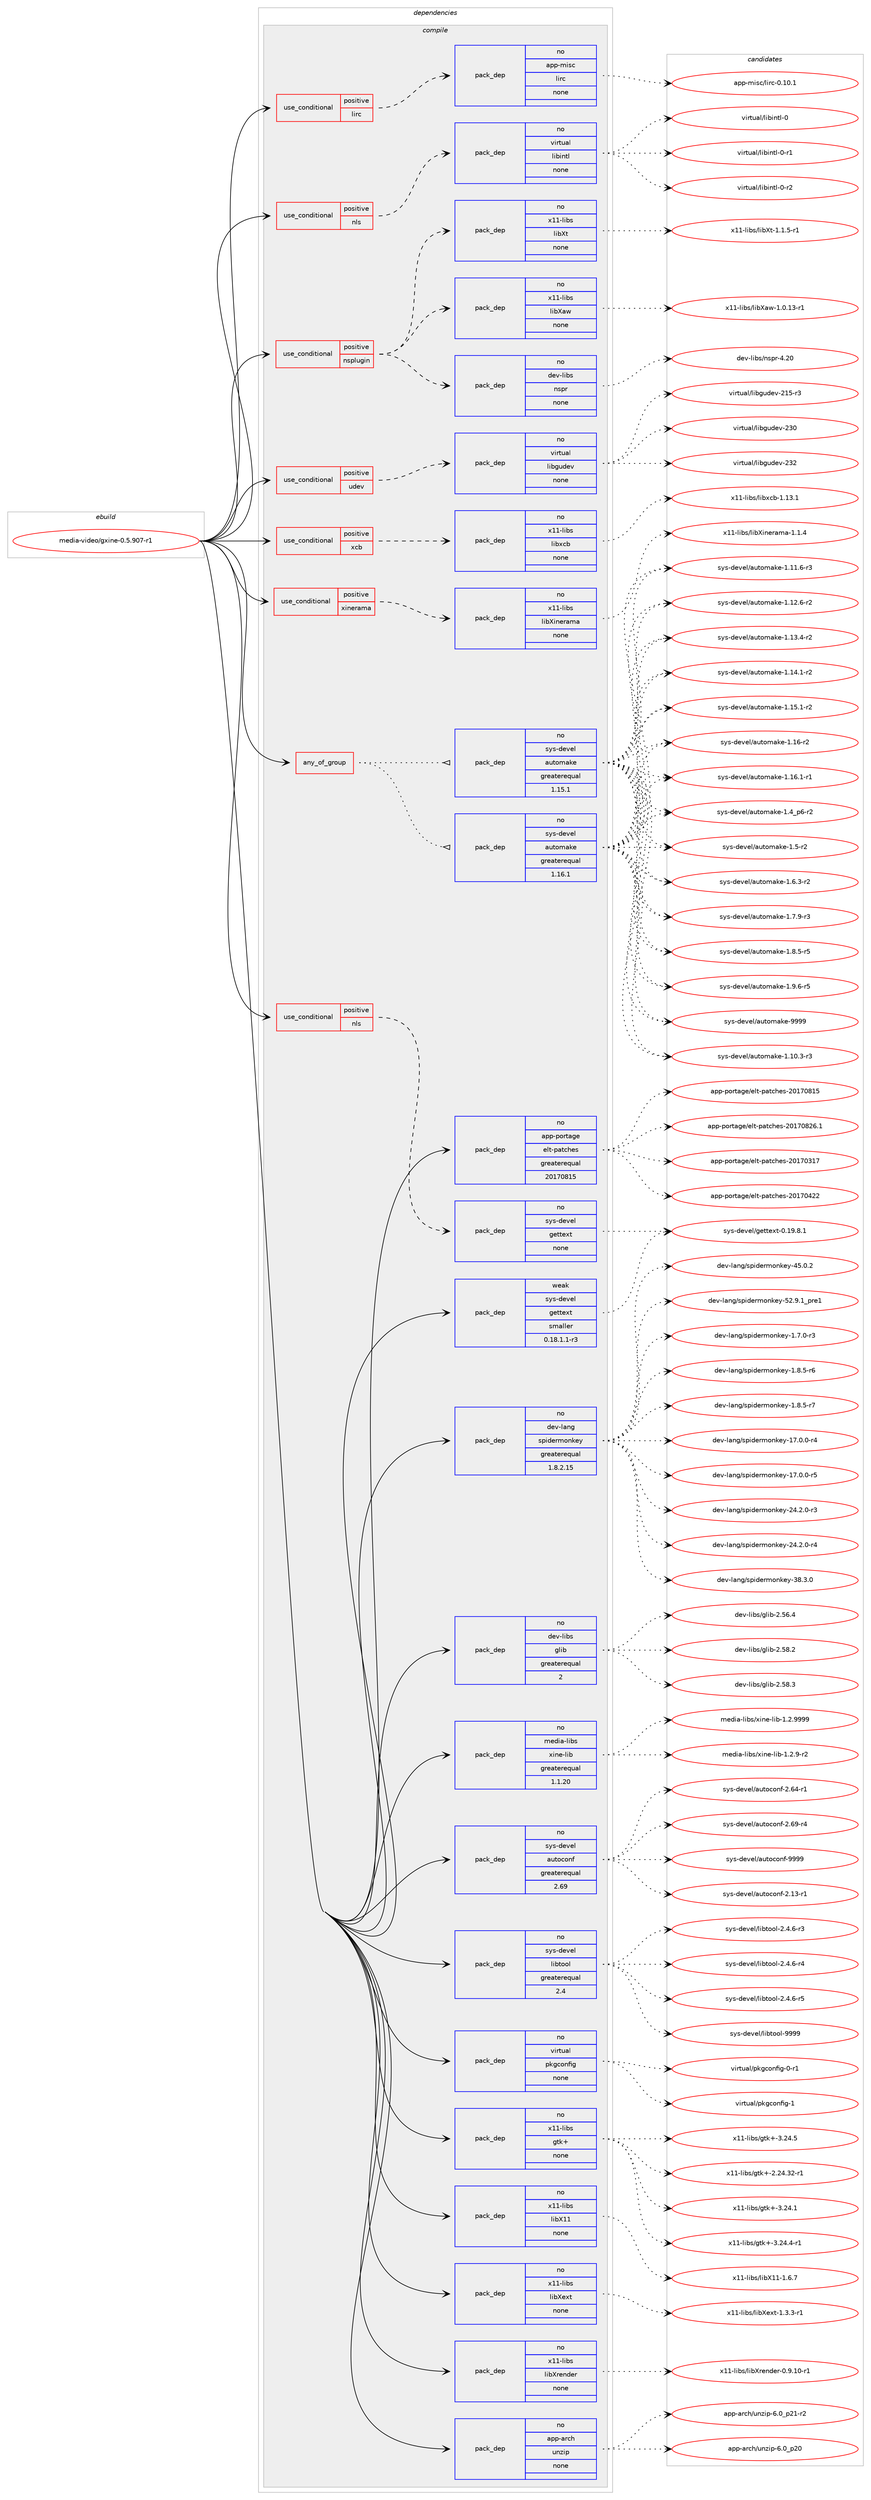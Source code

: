 digraph prolog {

# *************
# Graph options
# *************

newrank=true;
concentrate=true;
compound=true;
graph [rankdir=LR,fontname=Helvetica,fontsize=10,ranksep=1.5];#, ranksep=2.5, nodesep=0.2];
edge  [arrowhead=vee];
node  [fontname=Helvetica,fontsize=10];

# **********
# The ebuild
# **********

subgraph cluster_leftcol {
color=gray;
rank=same;
label=<<i>ebuild</i>>;
id [label="media-video/gxine-0.5.907-r1", color=red, width=4, href="../media-video/gxine-0.5.907-r1.svg"];
}

# ****************
# The dependencies
# ****************

subgraph cluster_midcol {
color=gray;
label=<<i>dependencies</i>>;
subgraph cluster_compile {
fillcolor="#eeeeee";
style=filled;
label=<<i>compile</i>>;
subgraph any25656 {
dependency1637313 [label=<<TABLE BORDER="0" CELLBORDER="1" CELLSPACING="0" CELLPADDING="4"><TR><TD CELLPADDING="10">any_of_group</TD></TR></TABLE>>, shape=none, color=red];subgraph pack1170696 {
dependency1637314 [label=<<TABLE BORDER="0" CELLBORDER="1" CELLSPACING="0" CELLPADDING="4" WIDTH="220"><TR><TD ROWSPAN="6" CELLPADDING="30">pack_dep</TD></TR><TR><TD WIDTH="110">no</TD></TR><TR><TD>sys-devel</TD></TR><TR><TD>automake</TD></TR><TR><TD>greaterequal</TD></TR><TR><TD>1.16.1</TD></TR></TABLE>>, shape=none, color=blue];
}
dependency1637313:e -> dependency1637314:w [weight=20,style="dotted",arrowhead="oinv"];
subgraph pack1170697 {
dependency1637315 [label=<<TABLE BORDER="0" CELLBORDER="1" CELLSPACING="0" CELLPADDING="4" WIDTH="220"><TR><TD ROWSPAN="6" CELLPADDING="30">pack_dep</TD></TR><TR><TD WIDTH="110">no</TD></TR><TR><TD>sys-devel</TD></TR><TR><TD>automake</TD></TR><TR><TD>greaterequal</TD></TR><TR><TD>1.15.1</TD></TR></TABLE>>, shape=none, color=blue];
}
dependency1637313:e -> dependency1637315:w [weight=20,style="dotted",arrowhead="oinv"];
}
id:e -> dependency1637313:w [weight=20,style="solid",arrowhead="vee"];
subgraph cond440191 {
dependency1637316 [label=<<TABLE BORDER="0" CELLBORDER="1" CELLSPACING="0" CELLPADDING="4"><TR><TD ROWSPAN="3" CELLPADDING="10">use_conditional</TD></TR><TR><TD>positive</TD></TR><TR><TD>lirc</TD></TR></TABLE>>, shape=none, color=red];
subgraph pack1170698 {
dependency1637317 [label=<<TABLE BORDER="0" CELLBORDER="1" CELLSPACING="0" CELLPADDING="4" WIDTH="220"><TR><TD ROWSPAN="6" CELLPADDING="30">pack_dep</TD></TR><TR><TD WIDTH="110">no</TD></TR><TR><TD>app-misc</TD></TR><TR><TD>lirc</TD></TR><TR><TD>none</TD></TR><TR><TD></TD></TR></TABLE>>, shape=none, color=blue];
}
dependency1637316:e -> dependency1637317:w [weight=20,style="dashed",arrowhead="vee"];
}
id:e -> dependency1637316:w [weight=20,style="solid",arrowhead="vee"];
subgraph cond440192 {
dependency1637318 [label=<<TABLE BORDER="0" CELLBORDER="1" CELLSPACING="0" CELLPADDING="4"><TR><TD ROWSPAN="3" CELLPADDING="10">use_conditional</TD></TR><TR><TD>positive</TD></TR><TR><TD>nls</TD></TR></TABLE>>, shape=none, color=red];
subgraph pack1170699 {
dependency1637319 [label=<<TABLE BORDER="0" CELLBORDER="1" CELLSPACING="0" CELLPADDING="4" WIDTH="220"><TR><TD ROWSPAN="6" CELLPADDING="30">pack_dep</TD></TR><TR><TD WIDTH="110">no</TD></TR><TR><TD>sys-devel</TD></TR><TR><TD>gettext</TD></TR><TR><TD>none</TD></TR><TR><TD></TD></TR></TABLE>>, shape=none, color=blue];
}
dependency1637318:e -> dependency1637319:w [weight=20,style="dashed",arrowhead="vee"];
}
id:e -> dependency1637318:w [weight=20,style="solid",arrowhead="vee"];
subgraph cond440193 {
dependency1637320 [label=<<TABLE BORDER="0" CELLBORDER="1" CELLSPACING="0" CELLPADDING="4"><TR><TD ROWSPAN="3" CELLPADDING="10">use_conditional</TD></TR><TR><TD>positive</TD></TR><TR><TD>nls</TD></TR></TABLE>>, shape=none, color=red];
subgraph pack1170700 {
dependency1637321 [label=<<TABLE BORDER="0" CELLBORDER="1" CELLSPACING="0" CELLPADDING="4" WIDTH="220"><TR><TD ROWSPAN="6" CELLPADDING="30">pack_dep</TD></TR><TR><TD WIDTH="110">no</TD></TR><TR><TD>virtual</TD></TR><TR><TD>libintl</TD></TR><TR><TD>none</TD></TR><TR><TD></TD></TR></TABLE>>, shape=none, color=blue];
}
dependency1637320:e -> dependency1637321:w [weight=20,style="dashed",arrowhead="vee"];
}
id:e -> dependency1637320:w [weight=20,style="solid",arrowhead="vee"];
subgraph cond440194 {
dependency1637322 [label=<<TABLE BORDER="0" CELLBORDER="1" CELLSPACING="0" CELLPADDING="4"><TR><TD ROWSPAN="3" CELLPADDING="10">use_conditional</TD></TR><TR><TD>positive</TD></TR><TR><TD>nsplugin</TD></TR></TABLE>>, shape=none, color=red];
subgraph pack1170701 {
dependency1637323 [label=<<TABLE BORDER="0" CELLBORDER="1" CELLSPACING="0" CELLPADDING="4" WIDTH="220"><TR><TD ROWSPAN="6" CELLPADDING="30">pack_dep</TD></TR><TR><TD WIDTH="110">no</TD></TR><TR><TD>dev-libs</TD></TR><TR><TD>nspr</TD></TR><TR><TD>none</TD></TR><TR><TD></TD></TR></TABLE>>, shape=none, color=blue];
}
dependency1637322:e -> dependency1637323:w [weight=20,style="dashed",arrowhead="vee"];
subgraph pack1170702 {
dependency1637324 [label=<<TABLE BORDER="0" CELLBORDER="1" CELLSPACING="0" CELLPADDING="4" WIDTH="220"><TR><TD ROWSPAN="6" CELLPADDING="30">pack_dep</TD></TR><TR><TD WIDTH="110">no</TD></TR><TR><TD>x11-libs</TD></TR><TR><TD>libXaw</TD></TR><TR><TD>none</TD></TR><TR><TD></TD></TR></TABLE>>, shape=none, color=blue];
}
dependency1637322:e -> dependency1637324:w [weight=20,style="dashed",arrowhead="vee"];
subgraph pack1170703 {
dependency1637325 [label=<<TABLE BORDER="0" CELLBORDER="1" CELLSPACING="0" CELLPADDING="4" WIDTH="220"><TR><TD ROWSPAN="6" CELLPADDING="30">pack_dep</TD></TR><TR><TD WIDTH="110">no</TD></TR><TR><TD>x11-libs</TD></TR><TR><TD>libXt</TD></TR><TR><TD>none</TD></TR><TR><TD></TD></TR></TABLE>>, shape=none, color=blue];
}
dependency1637322:e -> dependency1637325:w [weight=20,style="dashed",arrowhead="vee"];
}
id:e -> dependency1637322:w [weight=20,style="solid",arrowhead="vee"];
subgraph cond440195 {
dependency1637326 [label=<<TABLE BORDER="0" CELLBORDER="1" CELLSPACING="0" CELLPADDING="4"><TR><TD ROWSPAN="3" CELLPADDING="10">use_conditional</TD></TR><TR><TD>positive</TD></TR><TR><TD>udev</TD></TR></TABLE>>, shape=none, color=red];
subgraph pack1170704 {
dependency1637327 [label=<<TABLE BORDER="0" CELLBORDER="1" CELLSPACING="0" CELLPADDING="4" WIDTH="220"><TR><TD ROWSPAN="6" CELLPADDING="30">pack_dep</TD></TR><TR><TD WIDTH="110">no</TD></TR><TR><TD>virtual</TD></TR><TR><TD>libgudev</TD></TR><TR><TD>none</TD></TR><TR><TD></TD></TR></TABLE>>, shape=none, color=blue];
}
dependency1637326:e -> dependency1637327:w [weight=20,style="dashed",arrowhead="vee"];
}
id:e -> dependency1637326:w [weight=20,style="solid",arrowhead="vee"];
subgraph cond440196 {
dependency1637328 [label=<<TABLE BORDER="0" CELLBORDER="1" CELLSPACING="0" CELLPADDING="4"><TR><TD ROWSPAN="3" CELLPADDING="10">use_conditional</TD></TR><TR><TD>positive</TD></TR><TR><TD>xcb</TD></TR></TABLE>>, shape=none, color=red];
subgraph pack1170705 {
dependency1637329 [label=<<TABLE BORDER="0" CELLBORDER="1" CELLSPACING="0" CELLPADDING="4" WIDTH="220"><TR><TD ROWSPAN="6" CELLPADDING="30">pack_dep</TD></TR><TR><TD WIDTH="110">no</TD></TR><TR><TD>x11-libs</TD></TR><TR><TD>libxcb</TD></TR><TR><TD>none</TD></TR><TR><TD></TD></TR></TABLE>>, shape=none, color=blue];
}
dependency1637328:e -> dependency1637329:w [weight=20,style="dashed",arrowhead="vee"];
}
id:e -> dependency1637328:w [weight=20,style="solid",arrowhead="vee"];
subgraph cond440197 {
dependency1637330 [label=<<TABLE BORDER="0" CELLBORDER="1" CELLSPACING="0" CELLPADDING="4"><TR><TD ROWSPAN="3" CELLPADDING="10">use_conditional</TD></TR><TR><TD>positive</TD></TR><TR><TD>xinerama</TD></TR></TABLE>>, shape=none, color=red];
subgraph pack1170706 {
dependency1637331 [label=<<TABLE BORDER="0" CELLBORDER="1" CELLSPACING="0" CELLPADDING="4" WIDTH="220"><TR><TD ROWSPAN="6" CELLPADDING="30">pack_dep</TD></TR><TR><TD WIDTH="110">no</TD></TR><TR><TD>x11-libs</TD></TR><TR><TD>libXinerama</TD></TR><TR><TD>none</TD></TR><TR><TD></TD></TR></TABLE>>, shape=none, color=blue];
}
dependency1637330:e -> dependency1637331:w [weight=20,style="dashed",arrowhead="vee"];
}
id:e -> dependency1637330:w [weight=20,style="solid",arrowhead="vee"];
subgraph pack1170707 {
dependency1637332 [label=<<TABLE BORDER="0" CELLBORDER="1" CELLSPACING="0" CELLPADDING="4" WIDTH="220"><TR><TD ROWSPAN="6" CELLPADDING="30">pack_dep</TD></TR><TR><TD WIDTH="110">no</TD></TR><TR><TD>app-arch</TD></TR><TR><TD>unzip</TD></TR><TR><TD>none</TD></TR><TR><TD></TD></TR></TABLE>>, shape=none, color=blue];
}
id:e -> dependency1637332:w [weight=20,style="solid",arrowhead="vee"];
subgraph pack1170708 {
dependency1637333 [label=<<TABLE BORDER="0" CELLBORDER="1" CELLSPACING="0" CELLPADDING="4" WIDTH="220"><TR><TD ROWSPAN="6" CELLPADDING="30">pack_dep</TD></TR><TR><TD WIDTH="110">no</TD></TR><TR><TD>app-portage</TD></TR><TR><TD>elt-patches</TD></TR><TR><TD>greaterequal</TD></TR><TR><TD>20170815</TD></TR></TABLE>>, shape=none, color=blue];
}
id:e -> dependency1637333:w [weight=20,style="solid",arrowhead="vee"];
subgraph pack1170709 {
dependency1637334 [label=<<TABLE BORDER="0" CELLBORDER="1" CELLSPACING="0" CELLPADDING="4" WIDTH="220"><TR><TD ROWSPAN="6" CELLPADDING="30">pack_dep</TD></TR><TR><TD WIDTH="110">no</TD></TR><TR><TD>dev-lang</TD></TR><TR><TD>spidermonkey</TD></TR><TR><TD>greaterequal</TD></TR><TR><TD>1.8.2.15</TD></TR></TABLE>>, shape=none, color=blue];
}
id:e -> dependency1637334:w [weight=20,style="solid",arrowhead="vee"];
subgraph pack1170710 {
dependency1637335 [label=<<TABLE BORDER="0" CELLBORDER="1" CELLSPACING="0" CELLPADDING="4" WIDTH="220"><TR><TD ROWSPAN="6" CELLPADDING="30">pack_dep</TD></TR><TR><TD WIDTH="110">no</TD></TR><TR><TD>dev-libs</TD></TR><TR><TD>glib</TD></TR><TR><TD>greaterequal</TD></TR><TR><TD>2</TD></TR></TABLE>>, shape=none, color=blue];
}
id:e -> dependency1637335:w [weight=20,style="solid",arrowhead="vee"];
subgraph pack1170711 {
dependency1637336 [label=<<TABLE BORDER="0" CELLBORDER="1" CELLSPACING="0" CELLPADDING="4" WIDTH="220"><TR><TD ROWSPAN="6" CELLPADDING="30">pack_dep</TD></TR><TR><TD WIDTH="110">no</TD></TR><TR><TD>media-libs</TD></TR><TR><TD>xine-lib</TD></TR><TR><TD>greaterequal</TD></TR><TR><TD>1.1.20</TD></TR></TABLE>>, shape=none, color=blue];
}
id:e -> dependency1637336:w [weight=20,style="solid",arrowhead="vee"];
subgraph pack1170712 {
dependency1637337 [label=<<TABLE BORDER="0" CELLBORDER="1" CELLSPACING="0" CELLPADDING="4" WIDTH="220"><TR><TD ROWSPAN="6" CELLPADDING="30">pack_dep</TD></TR><TR><TD WIDTH="110">no</TD></TR><TR><TD>sys-devel</TD></TR><TR><TD>autoconf</TD></TR><TR><TD>greaterequal</TD></TR><TR><TD>2.69</TD></TR></TABLE>>, shape=none, color=blue];
}
id:e -> dependency1637337:w [weight=20,style="solid",arrowhead="vee"];
subgraph pack1170713 {
dependency1637338 [label=<<TABLE BORDER="0" CELLBORDER="1" CELLSPACING="0" CELLPADDING="4" WIDTH="220"><TR><TD ROWSPAN="6" CELLPADDING="30">pack_dep</TD></TR><TR><TD WIDTH="110">no</TD></TR><TR><TD>sys-devel</TD></TR><TR><TD>libtool</TD></TR><TR><TD>greaterequal</TD></TR><TR><TD>2.4</TD></TR></TABLE>>, shape=none, color=blue];
}
id:e -> dependency1637338:w [weight=20,style="solid",arrowhead="vee"];
subgraph pack1170714 {
dependency1637339 [label=<<TABLE BORDER="0" CELLBORDER="1" CELLSPACING="0" CELLPADDING="4" WIDTH="220"><TR><TD ROWSPAN="6" CELLPADDING="30">pack_dep</TD></TR><TR><TD WIDTH="110">no</TD></TR><TR><TD>virtual</TD></TR><TR><TD>pkgconfig</TD></TR><TR><TD>none</TD></TR><TR><TD></TD></TR></TABLE>>, shape=none, color=blue];
}
id:e -> dependency1637339:w [weight=20,style="solid",arrowhead="vee"];
subgraph pack1170715 {
dependency1637340 [label=<<TABLE BORDER="0" CELLBORDER="1" CELLSPACING="0" CELLPADDING="4" WIDTH="220"><TR><TD ROWSPAN="6" CELLPADDING="30">pack_dep</TD></TR><TR><TD WIDTH="110">no</TD></TR><TR><TD>x11-libs</TD></TR><TR><TD>gtk+</TD></TR><TR><TD>none</TD></TR><TR><TD></TD></TR></TABLE>>, shape=none, color=blue];
}
id:e -> dependency1637340:w [weight=20,style="solid",arrowhead="vee"];
subgraph pack1170716 {
dependency1637341 [label=<<TABLE BORDER="0" CELLBORDER="1" CELLSPACING="0" CELLPADDING="4" WIDTH="220"><TR><TD ROWSPAN="6" CELLPADDING="30">pack_dep</TD></TR><TR><TD WIDTH="110">no</TD></TR><TR><TD>x11-libs</TD></TR><TR><TD>libX11</TD></TR><TR><TD>none</TD></TR><TR><TD></TD></TR></TABLE>>, shape=none, color=blue];
}
id:e -> dependency1637341:w [weight=20,style="solid",arrowhead="vee"];
subgraph pack1170717 {
dependency1637342 [label=<<TABLE BORDER="0" CELLBORDER="1" CELLSPACING="0" CELLPADDING="4" WIDTH="220"><TR><TD ROWSPAN="6" CELLPADDING="30">pack_dep</TD></TR><TR><TD WIDTH="110">no</TD></TR><TR><TD>x11-libs</TD></TR><TR><TD>libXext</TD></TR><TR><TD>none</TD></TR><TR><TD></TD></TR></TABLE>>, shape=none, color=blue];
}
id:e -> dependency1637342:w [weight=20,style="solid",arrowhead="vee"];
subgraph pack1170718 {
dependency1637343 [label=<<TABLE BORDER="0" CELLBORDER="1" CELLSPACING="0" CELLPADDING="4" WIDTH="220"><TR><TD ROWSPAN="6" CELLPADDING="30">pack_dep</TD></TR><TR><TD WIDTH="110">no</TD></TR><TR><TD>x11-libs</TD></TR><TR><TD>libXrender</TD></TR><TR><TD>none</TD></TR><TR><TD></TD></TR></TABLE>>, shape=none, color=blue];
}
id:e -> dependency1637343:w [weight=20,style="solid",arrowhead="vee"];
subgraph pack1170719 {
dependency1637344 [label=<<TABLE BORDER="0" CELLBORDER="1" CELLSPACING="0" CELLPADDING="4" WIDTH="220"><TR><TD ROWSPAN="6" CELLPADDING="30">pack_dep</TD></TR><TR><TD WIDTH="110">weak</TD></TR><TR><TD>sys-devel</TD></TR><TR><TD>gettext</TD></TR><TR><TD>smaller</TD></TR><TR><TD>0.18.1.1-r3</TD></TR></TABLE>>, shape=none, color=blue];
}
id:e -> dependency1637344:w [weight=20,style="solid",arrowhead="vee"];
}
subgraph cluster_compileandrun {
fillcolor="#eeeeee";
style=filled;
label=<<i>compile and run</i>>;
}
subgraph cluster_run {
fillcolor="#eeeeee";
style=filled;
label=<<i>run</i>>;
}
}

# **************
# The candidates
# **************

subgraph cluster_choices {
rank=same;
color=gray;
label=<<i>candidates</i>>;

subgraph choice1170696 {
color=black;
nodesep=1;
choice11512111545100101118101108479711711611110997107101454946494846514511451 [label="sys-devel/automake-1.10.3-r3", color=red, width=4,href="../sys-devel/automake-1.10.3-r3.svg"];
choice11512111545100101118101108479711711611110997107101454946494946544511451 [label="sys-devel/automake-1.11.6-r3", color=red, width=4,href="../sys-devel/automake-1.11.6-r3.svg"];
choice11512111545100101118101108479711711611110997107101454946495046544511450 [label="sys-devel/automake-1.12.6-r2", color=red, width=4,href="../sys-devel/automake-1.12.6-r2.svg"];
choice11512111545100101118101108479711711611110997107101454946495146524511450 [label="sys-devel/automake-1.13.4-r2", color=red, width=4,href="../sys-devel/automake-1.13.4-r2.svg"];
choice11512111545100101118101108479711711611110997107101454946495246494511450 [label="sys-devel/automake-1.14.1-r2", color=red, width=4,href="../sys-devel/automake-1.14.1-r2.svg"];
choice11512111545100101118101108479711711611110997107101454946495346494511450 [label="sys-devel/automake-1.15.1-r2", color=red, width=4,href="../sys-devel/automake-1.15.1-r2.svg"];
choice1151211154510010111810110847971171161111099710710145494649544511450 [label="sys-devel/automake-1.16-r2", color=red, width=4,href="../sys-devel/automake-1.16-r2.svg"];
choice11512111545100101118101108479711711611110997107101454946495446494511449 [label="sys-devel/automake-1.16.1-r1", color=red, width=4,href="../sys-devel/automake-1.16.1-r1.svg"];
choice115121115451001011181011084797117116111109971071014549465295112544511450 [label="sys-devel/automake-1.4_p6-r2", color=red, width=4,href="../sys-devel/automake-1.4_p6-r2.svg"];
choice11512111545100101118101108479711711611110997107101454946534511450 [label="sys-devel/automake-1.5-r2", color=red, width=4,href="../sys-devel/automake-1.5-r2.svg"];
choice115121115451001011181011084797117116111109971071014549465446514511450 [label="sys-devel/automake-1.6.3-r2", color=red, width=4,href="../sys-devel/automake-1.6.3-r2.svg"];
choice115121115451001011181011084797117116111109971071014549465546574511451 [label="sys-devel/automake-1.7.9-r3", color=red, width=4,href="../sys-devel/automake-1.7.9-r3.svg"];
choice115121115451001011181011084797117116111109971071014549465646534511453 [label="sys-devel/automake-1.8.5-r5", color=red, width=4,href="../sys-devel/automake-1.8.5-r5.svg"];
choice115121115451001011181011084797117116111109971071014549465746544511453 [label="sys-devel/automake-1.9.6-r5", color=red, width=4,href="../sys-devel/automake-1.9.6-r5.svg"];
choice115121115451001011181011084797117116111109971071014557575757 [label="sys-devel/automake-9999", color=red, width=4,href="../sys-devel/automake-9999.svg"];
dependency1637314:e -> choice11512111545100101118101108479711711611110997107101454946494846514511451:w [style=dotted,weight="100"];
dependency1637314:e -> choice11512111545100101118101108479711711611110997107101454946494946544511451:w [style=dotted,weight="100"];
dependency1637314:e -> choice11512111545100101118101108479711711611110997107101454946495046544511450:w [style=dotted,weight="100"];
dependency1637314:e -> choice11512111545100101118101108479711711611110997107101454946495146524511450:w [style=dotted,weight="100"];
dependency1637314:e -> choice11512111545100101118101108479711711611110997107101454946495246494511450:w [style=dotted,weight="100"];
dependency1637314:e -> choice11512111545100101118101108479711711611110997107101454946495346494511450:w [style=dotted,weight="100"];
dependency1637314:e -> choice1151211154510010111810110847971171161111099710710145494649544511450:w [style=dotted,weight="100"];
dependency1637314:e -> choice11512111545100101118101108479711711611110997107101454946495446494511449:w [style=dotted,weight="100"];
dependency1637314:e -> choice115121115451001011181011084797117116111109971071014549465295112544511450:w [style=dotted,weight="100"];
dependency1637314:e -> choice11512111545100101118101108479711711611110997107101454946534511450:w [style=dotted,weight="100"];
dependency1637314:e -> choice115121115451001011181011084797117116111109971071014549465446514511450:w [style=dotted,weight="100"];
dependency1637314:e -> choice115121115451001011181011084797117116111109971071014549465546574511451:w [style=dotted,weight="100"];
dependency1637314:e -> choice115121115451001011181011084797117116111109971071014549465646534511453:w [style=dotted,weight="100"];
dependency1637314:e -> choice115121115451001011181011084797117116111109971071014549465746544511453:w [style=dotted,weight="100"];
dependency1637314:e -> choice115121115451001011181011084797117116111109971071014557575757:w [style=dotted,weight="100"];
}
subgraph choice1170697 {
color=black;
nodesep=1;
choice11512111545100101118101108479711711611110997107101454946494846514511451 [label="sys-devel/automake-1.10.3-r3", color=red, width=4,href="../sys-devel/automake-1.10.3-r3.svg"];
choice11512111545100101118101108479711711611110997107101454946494946544511451 [label="sys-devel/automake-1.11.6-r3", color=red, width=4,href="../sys-devel/automake-1.11.6-r3.svg"];
choice11512111545100101118101108479711711611110997107101454946495046544511450 [label="sys-devel/automake-1.12.6-r2", color=red, width=4,href="../sys-devel/automake-1.12.6-r2.svg"];
choice11512111545100101118101108479711711611110997107101454946495146524511450 [label="sys-devel/automake-1.13.4-r2", color=red, width=4,href="../sys-devel/automake-1.13.4-r2.svg"];
choice11512111545100101118101108479711711611110997107101454946495246494511450 [label="sys-devel/automake-1.14.1-r2", color=red, width=4,href="../sys-devel/automake-1.14.1-r2.svg"];
choice11512111545100101118101108479711711611110997107101454946495346494511450 [label="sys-devel/automake-1.15.1-r2", color=red, width=4,href="../sys-devel/automake-1.15.1-r2.svg"];
choice1151211154510010111810110847971171161111099710710145494649544511450 [label="sys-devel/automake-1.16-r2", color=red, width=4,href="../sys-devel/automake-1.16-r2.svg"];
choice11512111545100101118101108479711711611110997107101454946495446494511449 [label="sys-devel/automake-1.16.1-r1", color=red, width=4,href="../sys-devel/automake-1.16.1-r1.svg"];
choice115121115451001011181011084797117116111109971071014549465295112544511450 [label="sys-devel/automake-1.4_p6-r2", color=red, width=4,href="../sys-devel/automake-1.4_p6-r2.svg"];
choice11512111545100101118101108479711711611110997107101454946534511450 [label="sys-devel/automake-1.5-r2", color=red, width=4,href="../sys-devel/automake-1.5-r2.svg"];
choice115121115451001011181011084797117116111109971071014549465446514511450 [label="sys-devel/automake-1.6.3-r2", color=red, width=4,href="../sys-devel/automake-1.6.3-r2.svg"];
choice115121115451001011181011084797117116111109971071014549465546574511451 [label="sys-devel/automake-1.7.9-r3", color=red, width=4,href="../sys-devel/automake-1.7.9-r3.svg"];
choice115121115451001011181011084797117116111109971071014549465646534511453 [label="sys-devel/automake-1.8.5-r5", color=red, width=4,href="../sys-devel/automake-1.8.5-r5.svg"];
choice115121115451001011181011084797117116111109971071014549465746544511453 [label="sys-devel/automake-1.9.6-r5", color=red, width=4,href="../sys-devel/automake-1.9.6-r5.svg"];
choice115121115451001011181011084797117116111109971071014557575757 [label="sys-devel/automake-9999", color=red, width=4,href="../sys-devel/automake-9999.svg"];
dependency1637315:e -> choice11512111545100101118101108479711711611110997107101454946494846514511451:w [style=dotted,weight="100"];
dependency1637315:e -> choice11512111545100101118101108479711711611110997107101454946494946544511451:w [style=dotted,weight="100"];
dependency1637315:e -> choice11512111545100101118101108479711711611110997107101454946495046544511450:w [style=dotted,weight="100"];
dependency1637315:e -> choice11512111545100101118101108479711711611110997107101454946495146524511450:w [style=dotted,weight="100"];
dependency1637315:e -> choice11512111545100101118101108479711711611110997107101454946495246494511450:w [style=dotted,weight="100"];
dependency1637315:e -> choice11512111545100101118101108479711711611110997107101454946495346494511450:w [style=dotted,weight="100"];
dependency1637315:e -> choice1151211154510010111810110847971171161111099710710145494649544511450:w [style=dotted,weight="100"];
dependency1637315:e -> choice11512111545100101118101108479711711611110997107101454946495446494511449:w [style=dotted,weight="100"];
dependency1637315:e -> choice115121115451001011181011084797117116111109971071014549465295112544511450:w [style=dotted,weight="100"];
dependency1637315:e -> choice11512111545100101118101108479711711611110997107101454946534511450:w [style=dotted,weight="100"];
dependency1637315:e -> choice115121115451001011181011084797117116111109971071014549465446514511450:w [style=dotted,weight="100"];
dependency1637315:e -> choice115121115451001011181011084797117116111109971071014549465546574511451:w [style=dotted,weight="100"];
dependency1637315:e -> choice115121115451001011181011084797117116111109971071014549465646534511453:w [style=dotted,weight="100"];
dependency1637315:e -> choice115121115451001011181011084797117116111109971071014549465746544511453:w [style=dotted,weight="100"];
dependency1637315:e -> choice115121115451001011181011084797117116111109971071014557575757:w [style=dotted,weight="100"];
}
subgraph choice1170698 {
color=black;
nodesep=1;
choice971121124510910511599471081051149945484649484649 [label="app-misc/lirc-0.10.1", color=red, width=4,href="../app-misc/lirc-0.10.1.svg"];
dependency1637317:e -> choice971121124510910511599471081051149945484649484649:w [style=dotted,weight="100"];
}
subgraph choice1170699 {
color=black;
nodesep=1;
choice1151211154510010111810110847103101116116101120116454846495746564649 [label="sys-devel/gettext-0.19.8.1", color=red, width=4,href="../sys-devel/gettext-0.19.8.1.svg"];
dependency1637319:e -> choice1151211154510010111810110847103101116116101120116454846495746564649:w [style=dotted,weight="100"];
}
subgraph choice1170700 {
color=black;
nodesep=1;
choice1181051141161179710847108105981051101161084548 [label="virtual/libintl-0", color=red, width=4,href="../virtual/libintl-0.svg"];
choice11810511411611797108471081059810511011610845484511449 [label="virtual/libintl-0-r1", color=red, width=4,href="../virtual/libintl-0-r1.svg"];
choice11810511411611797108471081059810511011610845484511450 [label="virtual/libintl-0-r2", color=red, width=4,href="../virtual/libintl-0-r2.svg"];
dependency1637321:e -> choice1181051141161179710847108105981051101161084548:w [style=dotted,weight="100"];
dependency1637321:e -> choice11810511411611797108471081059810511011610845484511449:w [style=dotted,weight="100"];
dependency1637321:e -> choice11810511411611797108471081059810511011610845484511450:w [style=dotted,weight="100"];
}
subgraph choice1170701 {
color=black;
nodesep=1;
choice1001011184510810598115471101151121144552465048 [label="dev-libs/nspr-4.20", color=red, width=4,href="../dev-libs/nspr-4.20.svg"];
dependency1637323:e -> choice1001011184510810598115471101151121144552465048:w [style=dotted,weight="100"];
}
subgraph choice1170702 {
color=black;
nodesep=1;
choice1204949451081059811547108105988897119454946484649514511449 [label="x11-libs/libXaw-1.0.13-r1", color=red, width=4,href="../x11-libs/libXaw-1.0.13-r1.svg"];
dependency1637324:e -> choice1204949451081059811547108105988897119454946484649514511449:w [style=dotted,weight="100"];
}
subgraph choice1170703 {
color=black;
nodesep=1;
choice120494945108105981154710810598881164549464946534511449 [label="x11-libs/libXt-1.1.5-r1", color=red, width=4,href="../x11-libs/libXt-1.1.5-r1.svg"];
dependency1637325:e -> choice120494945108105981154710810598881164549464946534511449:w [style=dotted,weight="100"];
}
subgraph choice1170704 {
color=black;
nodesep=1;
choice118105114116117971084710810598103117100101118455049534511451 [label="virtual/libgudev-215-r3", color=red, width=4,href="../virtual/libgudev-215-r3.svg"];
choice11810511411611797108471081059810311710010111845505148 [label="virtual/libgudev-230", color=red, width=4,href="../virtual/libgudev-230.svg"];
choice11810511411611797108471081059810311710010111845505150 [label="virtual/libgudev-232", color=red, width=4,href="../virtual/libgudev-232.svg"];
dependency1637327:e -> choice118105114116117971084710810598103117100101118455049534511451:w [style=dotted,weight="100"];
dependency1637327:e -> choice11810511411611797108471081059810311710010111845505148:w [style=dotted,weight="100"];
dependency1637327:e -> choice11810511411611797108471081059810311710010111845505150:w [style=dotted,weight="100"];
}
subgraph choice1170705 {
color=black;
nodesep=1;
choice120494945108105981154710810598120999845494649514649 [label="x11-libs/libxcb-1.13.1", color=red, width=4,href="../x11-libs/libxcb-1.13.1.svg"];
dependency1637329:e -> choice120494945108105981154710810598120999845494649514649:w [style=dotted,weight="100"];
}
subgraph choice1170706 {
color=black;
nodesep=1;
choice120494945108105981154710810598881051101011149710997454946494652 [label="x11-libs/libXinerama-1.1.4", color=red, width=4,href="../x11-libs/libXinerama-1.1.4.svg"];
dependency1637331:e -> choice120494945108105981154710810598881051101011149710997454946494652:w [style=dotted,weight="100"];
}
subgraph choice1170707 {
color=black;
nodesep=1;
choice971121124597114991044711711012210511245544648951125048 [label="app-arch/unzip-6.0_p20", color=red, width=4,href="../app-arch/unzip-6.0_p20.svg"];
choice9711211245971149910447117110122105112455446489511250494511450 [label="app-arch/unzip-6.0_p21-r2", color=red, width=4,href="../app-arch/unzip-6.0_p21-r2.svg"];
dependency1637332:e -> choice971121124597114991044711711012210511245544648951125048:w [style=dotted,weight="100"];
dependency1637332:e -> choice9711211245971149910447117110122105112455446489511250494511450:w [style=dotted,weight="100"];
}
subgraph choice1170708 {
color=black;
nodesep=1;
choice97112112451121111141169710310147101108116451129711699104101115455048495548514955 [label="app-portage/elt-patches-20170317", color=red, width=4,href="../app-portage/elt-patches-20170317.svg"];
choice97112112451121111141169710310147101108116451129711699104101115455048495548525050 [label="app-portage/elt-patches-20170422", color=red, width=4,href="../app-portage/elt-patches-20170422.svg"];
choice97112112451121111141169710310147101108116451129711699104101115455048495548564953 [label="app-portage/elt-patches-20170815", color=red, width=4,href="../app-portage/elt-patches-20170815.svg"];
choice971121124511211111411697103101471011081164511297116991041011154550484955485650544649 [label="app-portage/elt-patches-20170826.1", color=red, width=4,href="../app-portage/elt-patches-20170826.1.svg"];
dependency1637333:e -> choice97112112451121111141169710310147101108116451129711699104101115455048495548514955:w [style=dotted,weight="100"];
dependency1637333:e -> choice97112112451121111141169710310147101108116451129711699104101115455048495548525050:w [style=dotted,weight="100"];
dependency1637333:e -> choice97112112451121111141169710310147101108116451129711699104101115455048495548564953:w [style=dotted,weight="100"];
dependency1637333:e -> choice971121124511211111411697103101471011081164511297116991041011154550484955485650544649:w [style=dotted,weight="100"];
}
subgraph choice1170709 {
color=black;
nodesep=1;
choice1001011184510897110103471151121051001011141091111101071011214549465546484511451 [label="dev-lang/spidermonkey-1.7.0-r3", color=red, width=4,href="../dev-lang/spidermonkey-1.7.0-r3.svg"];
choice1001011184510897110103471151121051001011141091111101071011214549465646534511454 [label="dev-lang/spidermonkey-1.8.5-r6", color=red, width=4,href="../dev-lang/spidermonkey-1.8.5-r6.svg"];
choice1001011184510897110103471151121051001011141091111101071011214549465646534511455 [label="dev-lang/spidermonkey-1.8.5-r7", color=red, width=4,href="../dev-lang/spidermonkey-1.8.5-r7.svg"];
choice100101118451089711010347115112105100101114109111110107101121454955464846484511452 [label="dev-lang/spidermonkey-17.0.0-r4", color=red, width=4,href="../dev-lang/spidermonkey-17.0.0-r4.svg"];
choice100101118451089711010347115112105100101114109111110107101121454955464846484511453 [label="dev-lang/spidermonkey-17.0.0-r5", color=red, width=4,href="../dev-lang/spidermonkey-17.0.0-r5.svg"];
choice100101118451089711010347115112105100101114109111110107101121455052465046484511451 [label="dev-lang/spidermonkey-24.2.0-r3", color=red, width=4,href="../dev-lang/spidermonkey-24.2.0-r3.svg"];
choice100101118451089711010347115112105100101114109111110107101121455052465046484511452 [label="dev-lang/spidermonkey-24.2.0-r4", color=red, width=4,href="../dev-lang/spidermonkey-24.2.0-r4.svg"];
choice10010111845108971101034711511210510010111410911111010710112145515646514648 [label="dev-lang/spidermonkey-38.3.0", color=red, width=4,href="../dev-lang/spidermonkey-38.3.0.svg"];
choice10010111845108971101034711511210510010111410911111010710112145525346484650 [label="dev-lang/spidermonkey-45.0.2", color=red, width=4,href="../dev-lang/spidermonkey-45.0.2.svg"];
choice100101118451089711010347115112105100101114109111110107101121455350465746499511211410149 [label="dev-lang/spidermonkey-52.9.1_pre1", color=red, width=4,href="../dev-lang/spidermonkey-52.9.1_pre1.svg"];
dependency1637334:e -> choice1001011184510897110103471151121051001011141091111101071011214549465546484511451:w [style=dotted,weight="100"];
dependency1637334:e -> choice1001011184510897110103471151121051001011141091111101071011214549465646534511454:w [style=dotted,weight="100"];
dependency1637334:e -> choice1001011184510897110103471151121051001011141091111101071011214549465646534511455:w [style=dotted,weight="100"];
dependency1637334:e -> choice100101118451089711010347115112105100101114109111110107101121454955464846484511452:w [style=dotted,weight="100"];
dependency1637334:e -> choice100101118451089711010347115112105100101114109111110107101121454955464846484511453:w [style=dotted,weight="100"];
dependency1637334:e -> choice100101118451089711010347115112105100101114109111110107101121455052465046484511451:w [style=dotted,weight="100"];
dependency1637334:e -> choice100101118451089711010347115112105100101114109111110107101121455052465046484511452:w [style=dotted,weight="100"];
dependency1637334:e -> choice10010111845108971101034711511210510010111410911111010710112145515646514648:w [style=dotted,weight="100"];
dependency1637334:e -> choice10010111845108971101034711511210510010111410911111010710112145525346484650:w [style=dotted,weight="100"];
dependency1637334:e -> choice100101118451089711010347115112105100101114109111110107101121455350465746499511211410149:w [style=dotted,weight="100"];
}
subgraph choice1170710 {
color=black;
nodesep=1;
choice1001011184510810598115471031081059845504653544652 [label="dev-libs/glib-2.56.4", color=red, width=4,href="../dev-libs/glib-2.56.4.svg"];
choice1001011184510810598115471031081059845504653564650 [label="dev-libs/glib-2.58.2", color=red, width=4,href="../dev-libs/glib-2.58.2.svg"];
choice1001011184510810598115471031081059845504653564651 [label="dev-libs/glib-2.58.3", color=red, width=4,href="../dev-libs/glib-2.58.3.svg"];
dependency1637335:e -> choice1001011184510810598115471031081059845504653544652:w [style=dotted,weight="100"];
dependency1637335:e -> choice1001011184510810598115471031081059845504653564650:w [style=dotted,weight="100"];
dependency1637335:e -> choice1001011184510810598115471031081059845504653564651:w [style=dotted,weight="100"];
}
subgraph choice1170711 {
color=black;
nodesep=1;
choice1091011001059745108105981154712010511010145108105984549465046574511450 [label="media-libs/xine-lib-1.2.9-r2", color=red, width=4,href="../media-libs/xine-lib-1.2.9-r2.svg"];
choice109101100105974510810598115471201051101014510810598454946504657575757 [label="media-libs/xine-lib-1.2.9999", color=red, width=4,href="../media-libs/xine-lib-1.2.9999.svg"];
dependency1637336:e -> choice1091011001059745108105981154712010511010145108105984549465046574511450:w [style=dotted,weight="100"];
dependency1637336:e -> choice109101100105974510810598115471201051101014510810598454946504657575757:w [style=dotted,weight="100"];
}
subgraph choice1170712 {
color=black;
nodesep=1;
choice1151211154510010111810110847971171161119911111010245504649514511449 [label="sys-devel/autoconf-2.13-r1", color=red, width=4,href="../sys-devel/autoconf-2.13-r1.svg"];
choice1151211154510010111810110847971171161119911111010245504654524511449 [label="sys-devel/autoconf-2.64-r1", color=red, width=4,href="../sys-devel/autoconf-2.64-r1.svg"];
choice1151211154510010111810110847971171161119911111010245504654574511452 [label="sys-devel/autoconf-2.69-r4", color=red, width=4,href="../sys-devel/autoconf-2.69-r4.svg"];
choice115121115451001011181011084797117116111991111101024557575757 [label="sys-devel/autoconf-9999", color=red, width=4,href="../sys-devel/autoconf-9999.svg"];
dependency1637337:e -> choice1151211154510010111810110847971171161119911111010245504649514511449:w [style=dotted,weight="100"];
dependency1637337:e -> choice1151211154510010111810110847971171161119911111010245504654524511449:w [style=dotted,weight="100"];
dependency1637337:e -> choice1151211154510010111810110847971171161119911111010245504654574511452:w [style=dotted,weight="100"];
dependency1637337:e -> choice115121115451001011181011084797117116111991111101024557575757:w [style=dotted,weight="100"];
}
subgraph choice1170713 {
color=black;
nodesep=1;
choice1151211154510010111810110847108105981161111111084550465246544511451 [label="sys-devel/libtool-2.4.6-r3", color=red, width=4,href="../sys-devel/libtool-2.4.6-r3.svg"];
choice1151211154510010111810110847108105981161111111084550465246544511452 [label="sys-devel/libtool-2.4.6-r4", color=red, width=4,href="../sys-devel/libtool-2.4.6-r4.svg"];
choice1151211154510010111810110847108105981161111111084550465246544511453 [label="sys-devel/libtool-2.4.6-r5", color=red, width=4,href="../sys-devel/libtool-2.4.6-r5.svg"];
choice1151211154510010111810110847108105981161111111084557575757 [label="sys-devel/libtool-9999", color=red, width=4,href="../sys-devel/libtool-9999.svg"];
dependency1637338:e -> choice1151211154510010111810110847108105981161111111084550465246544511451:w [style=dotted,weight="100"];
dependency1637338:e -> choice1151211154510010111810110847108105981161111111084550465246544511452:w [style=dotted,weight="100"];
dependency1637338:e -> choice1151211154510010111810110847108105981161111111084550465246544511453:w [style=dotted,weight="100"];
dependency1637338:e -> choice1151211154510010111810110847108105981161111111084557575757:w [style=dotted,weight="100"];
}
subgraph choice1170714 {
color=black;
nodesep=1;
choice11810511411611797108471121071039911111010210510345484511449 [label="virtual/pkgconfig-0-r1", color=red, width=4,href="../virtual/pkgconfig-0-r1.svg"];
choice1181051141161179710847112107103991111101021051034549 [label="virtual/pkgconfig-1", color=red, width=4,href="../virtual/pkgconfig-1.svg"];
dependency1637339:e -> choice11810511411611797108471121071039911111010210510345484511449:w [style=dotted,weight="100"];
dependency1637339:e -> choice1181051141161179710847112107103991111101021051034549:w [style=dotted,weight="100"];
}
subgraph choice1170715 {
color=black;
nodesep=1;
choice12049494510810598115471031161074345504650524651504511449 [label="x11-libs/gtk+-2.24.32-r1", color=red, width=4,href="../x11-libs/gtk+-2.24.32-r1.svg"];
choice12049494510810598115471031161074345514650524649 [label="x11-libs/gtk+-3.24.1", color=red, width=4,href="../x11-libs/gtk+-3.24.1.svg"];
choice120494945108105981154710311610743455146505246524511449 [label="x11-libs/gtk+-3.24.4-r1", color=red, width=4,href="../x11-libs/gtk+-3.24.4-r1.svg"];
choice12049494510810598115471031161074345514650524653 [label="x11-libs/gtk+-3.24.5", color=red, width=4,href="../x11-libs/gtk+-3.24.5.svg"];
dependency1637340:e -> choice12049494510810598115471031161074345504650524651504511449:w [style=dotted,weight="100"];
dependency1637340:e -> choice12049494510810598115471031161074345514650524649:w [style=dotted,weight="100"];
dependency1637340:e -> choice120494945108105981154710311610743455146505246524511449:w [style=dotted,weight="100"];
dependency1637340:e -> choice12049494510810598115471031161074345514650524653:w [style=dotted,weight="100"];
}
subgraph choice1170716 {
color=black;
nodesep=1;
choice120494945108105981154710810598884949454946544655 [label="x11-libs/libX11-1.6.7", color=red, width=4,href="../x11-libs/libX11-1.6.7.svg"];
dependency1637341:e -> choice120494945108105981154710810598884949454946544655:w [style=dotted,weight="100"];
}
subgraph choice1170717 {
color=black;
nodesep=1;
choice120494945108105981154710810598881011201164549465146514511449 [label="x11-libs/libXext-1.3.3-r1", color=red, width=4,href="../x11-libs/libXext-1.3.3-r1.svg"];
dependency1637342:e -> choice120494945108105981154710810598881011201164549465146514511449:w [style=dotted,weight="100"];
}
subgraph choice1170718 {
color=black;
nodesep=1;
choice12049494510810598115471081059888114101110100101114454846574649484511449 [label="x11-libs/libXrender-0.9.10-r1", color=red, width=4,href="../x11-libs/libXrender-0.9.10-r1.svg"];
dependency1637343:e -> choice12049494510810598115471081059888114101110100101114454846574649484511449:w [style=dotted,weight="100"];
}
subgraph choice1170719 {
color=black;
nodesep=1;
choice1151211154510010111810110847103101116116101120116454846495746564649 [label="sys-devel/gettext-0.19.8.1", color=red, width=4,href="../sys-devel/gettext-0.19.8.1.svg"];
dependency1637344:e -> choice1151211154510010111810110847103101116116101120116454846495746564649:w [style=dotted,weight="100"];
}
}

}
